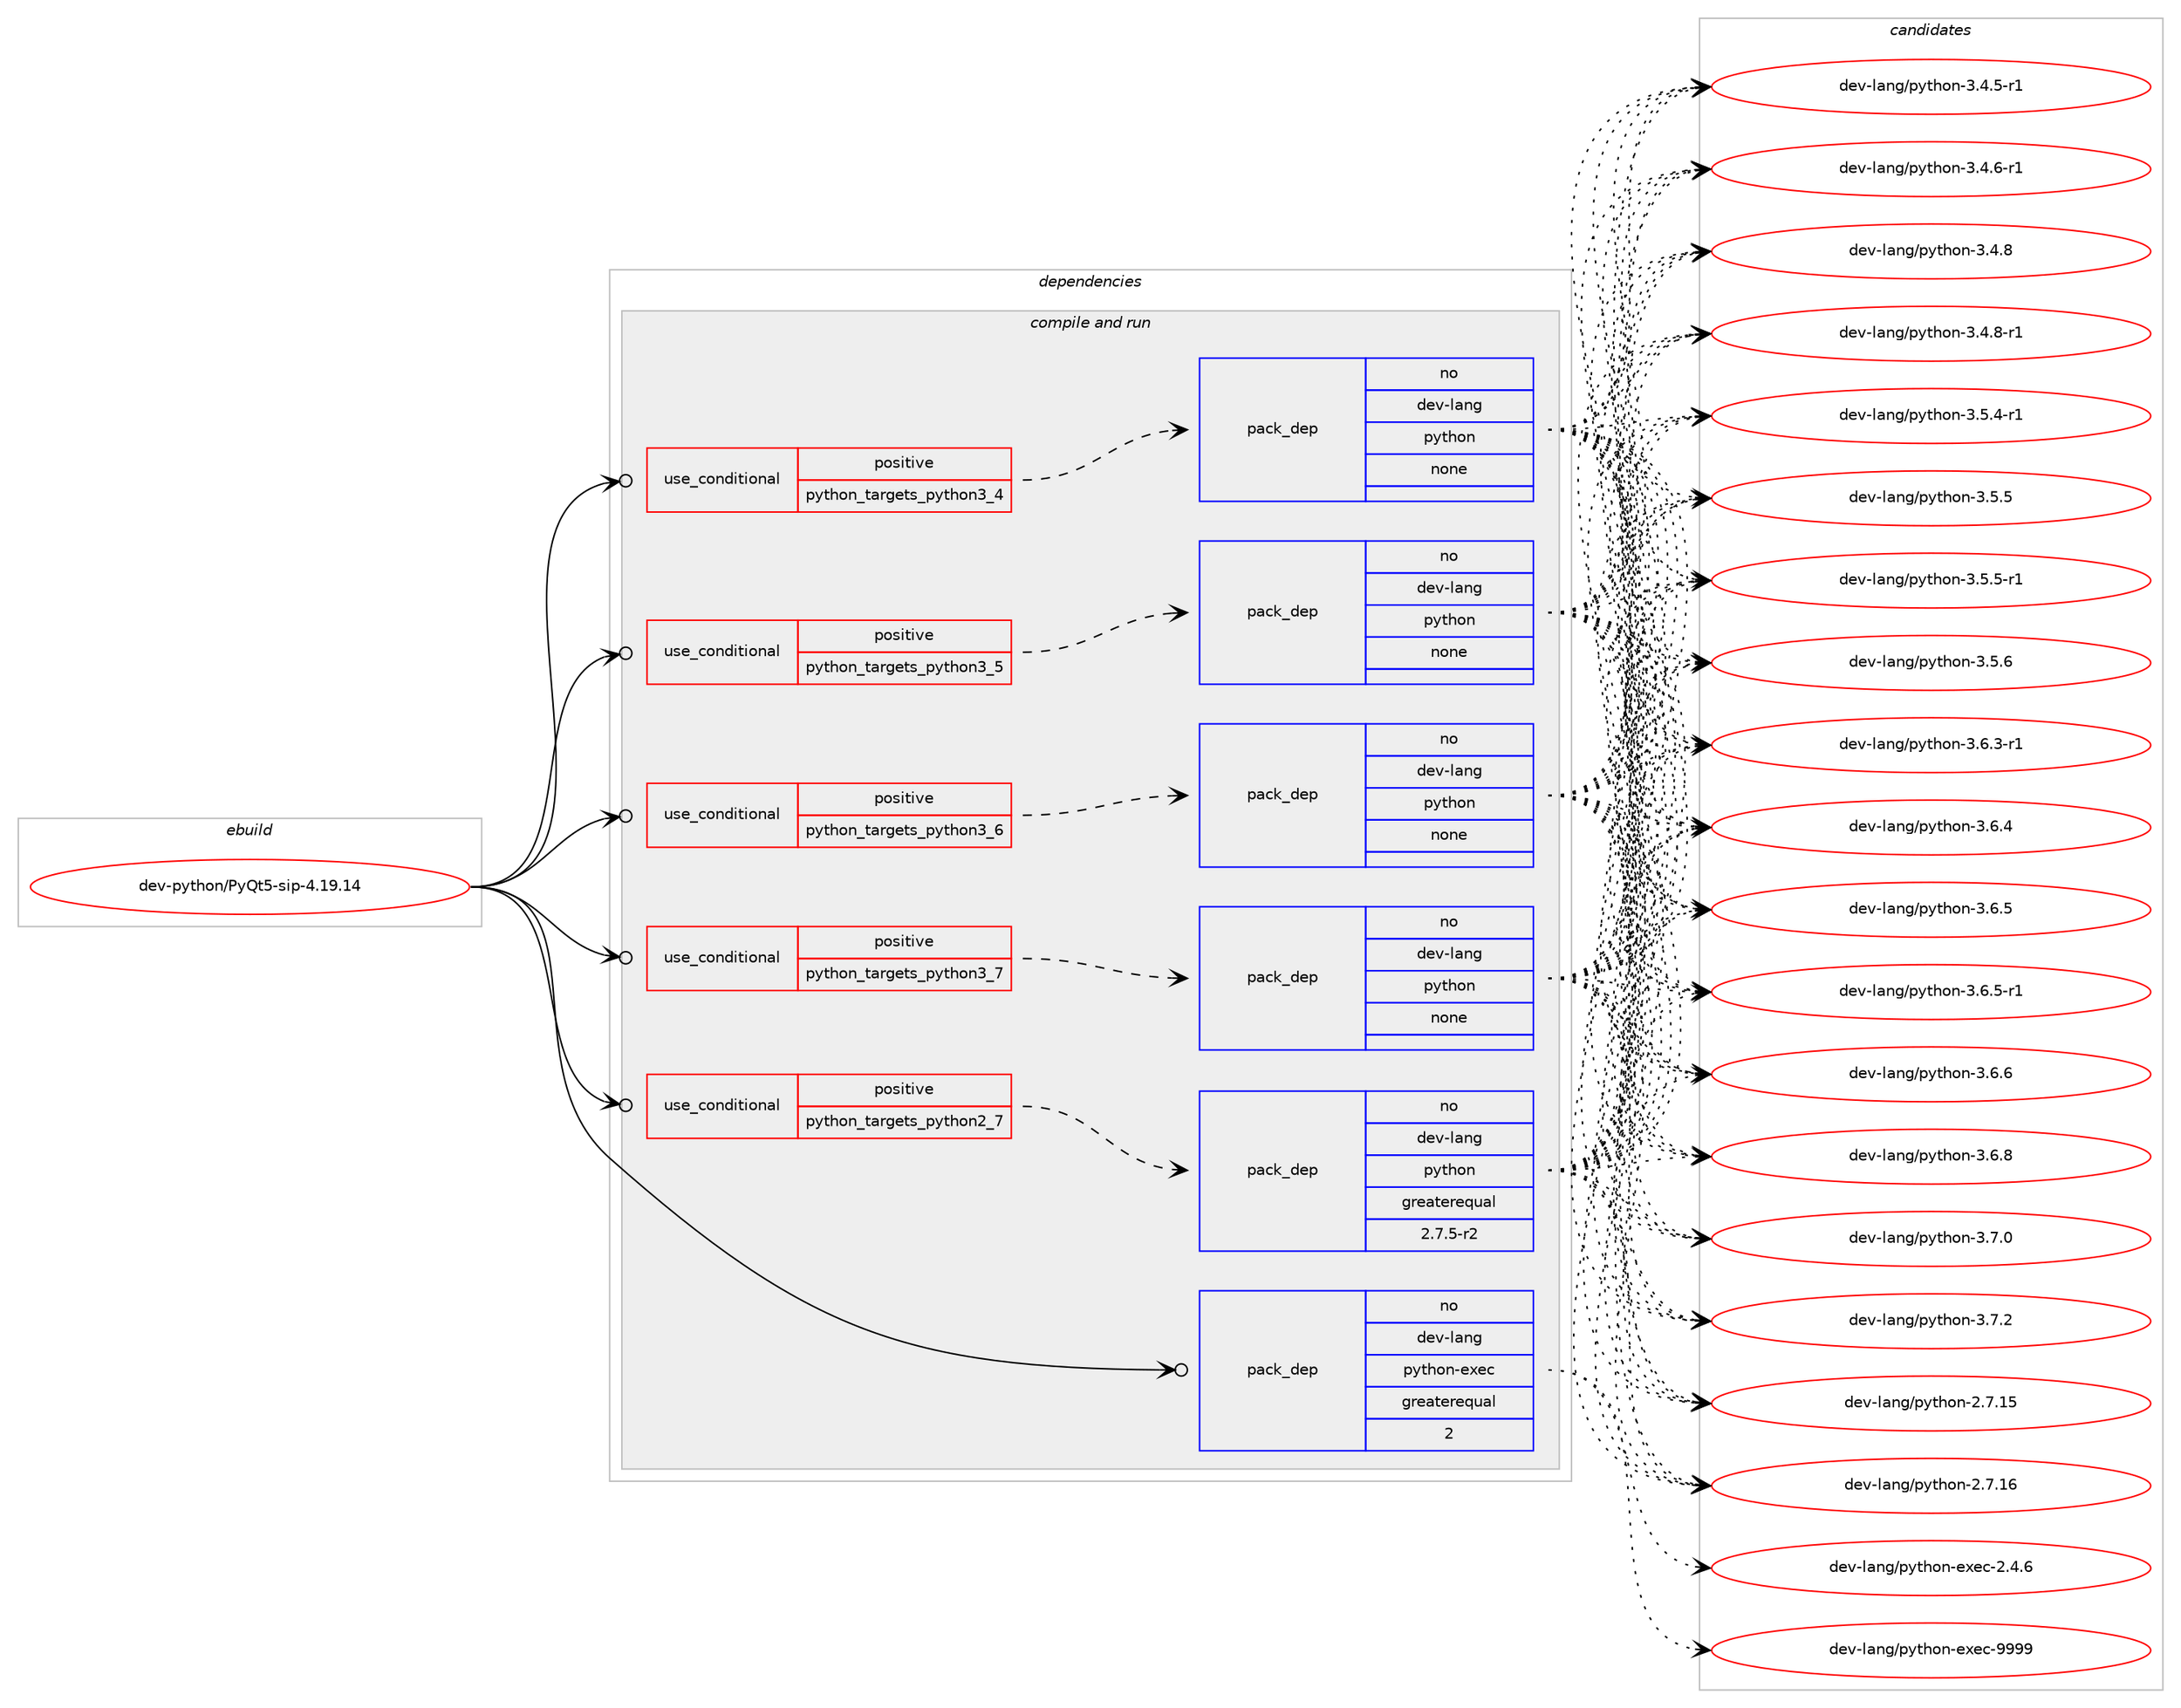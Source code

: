 digraph prolog {

# *************
# Graph options
# *************

newrank=true;
concentrate=true;
compound=true;
graph [rankdir=LR,fontname=Helvetica,fontsize=10,ranksep=1.5];#, ranksep=2.5, nodesep=0.2];
edge  [arrowhead=vee];
node  [fontname=Helvetica,fontsize=10];

# **********
# The ebuild
# **********

subgraph cluster_leftcol {
color=gray;
rank=same;
label=<<i>ebuild</i>>;
id [label="dev-python/PyQt5-sip-4.19.14", color=red, width=4, href="../dev-python/PyQt5-sip-4.19.14.svg"];
}

# ****************
# The dependencies
# ****************

subgraph cluster_midcol {
color=gray;
label=<<i>dependencies</i>>;
subgraph cluster_compile {
fillcolor="#eeeeee";
style=filled;
label=<<i>compile</i>>;
}
subgraph cluster_compileandrun {
fillcolor="#eeeeee";
style=filled;
label=<<i>compile and run</i>>;
subgraph cond370480 {
dependency1397300 [label=<<TABLE BORDER="0" CELLBORDER="1" CELLSPACING="0" CELLPADDING="4"><TR><TD ROWSPAN="3" CELLPADDING="10">use_conditional</TD></TR><TR><TD>positive</TD></TR><TR><TD>python_targets_python2_7</TD></TR></TABLE>>, shape=none, color=red];
subgraph pack1003596 {
dependency1397301 [label=<<TABLE BORDER="0" CELLBORDER="1" CELLSPACING="0" CELLPADDING="4" WIDTH="220"><TR><TD ROWSPAN="6" CELLPADDING="30">pack_dep</TD></TR><TR><TD WIDTH="110">no</TD></TR><TR><TD>dev-lang</TD></TR><TR><TD>python</TD></TR><TR><TD>greaterequal</TD></TR><TR><TD>2.7.5-r2</TD></TR></TABLE>>, shape=none, color=blue];
}
dependency1397300:e -> dependency1397301:w [weight=20,style="dashed",arrowhead="vee"];
}
id:e -> dependency1397300:w [weight=20,style="solid",arrowhead="odotvee"];
subgraph cond370481 {
dependency1397302 [label=<<TABLE BORDER="0" CELLBORDER="1" CELLSPACING="0" CELLPADDING="4"><TR><TD ROWSPAN="3" CELLPADDING="10">use_conditional</TD></TR><TR><TD>positive</TD></TR><TR><TD>python_targets_python3_4</TD></TR></TABLE>>, shape=none, color=red];
subgraph pack1003597 {
dependency1397303 [label=<<TABLE BORDER="0" CELLBORDER="1" CELLSPACING="0" CELLPADDING="4" WIDTH="220"><TR><TD ROWSPAN="6" CELLPADDING="30">pack_dep</TD></TR><TR><TD WIDTH="110">no</TD></TR><TR><TD>dev-lang</TD></TR><TR><TD>python</TD></TR><TR><TD>none</TD></TR><TR><TD></TD></TR></TABLE>>, shape=none, color=blue];
}
dependency1397302:e -> dependency1397303:w [weight=20,style="dashed",arrowhead="vee"];
}
id:e -> dependency1397302:w [weight=20,style="solid",arrowhead="odotvee"];
subgraph cond370482 {
dependency1397304 [label=<<TABLE BORDER="0" CELLBORDER="1" CELLSPACING="0" CELLPADDING="4"><TR><TD ROWSPAN="3" CELLPADDING="10">use_conditional</TD></TR><TR><TD>positive</TD></TR><TR><TD>python_targets_python3_5</TD></TR></TABLE>>, shape=none, color=red];
subgraph pack1003598 {
dependency1397305 [label=<<TABLE BORDER="0" CELLBORDER="1" CELLSPACING="0" CELLPADDING="4" WIDTH="220"><TR><TD ROWSPAN="6" CELLPADDING="30">pack_dep</TD></TR><TR><TD WIDTH="110">no</TD></TR><TR><TD>dev-lang</TD></TR><TR><TD>python</TD></TR><TR><TD>none</TD></TR><TR><TD></TD></TR></TABLE>>, shape=none, color=blue];
}
dependency1397304:e -> dependency1397305:w [weight=20,style="dashed",arrowhead="vee"];
}
id:e -> dependency1397304:w [weight=20,style="solid",arrowhead="odotvee"];
subgraph cond370483 {
dependency1397306 [label=<<TABLE BORDER="0" CELLBORDER="1" CELLSPACING="0" CELLPADDING="4"><TR><TD ROWSPAN="3" CELLPADDING="10">use_conditional</TD></TR><TR><TD>positive</TD></TR><TR><TD>python_targets_python3_6</TD></TR></TABLE>>, shape=none, color=red];
subgraph pack1003599 {
dependency1397307 [label=<<TABLE BORDER="0" CELLBORDER="1" CELLSPACING="0" CELLPADDING="4" WIDTH="220"><TR><TD ROWSPAN="6" CELLPADDING="30">pack_dep</TD></TR><TR><TD WIDTH="110">no</TD></TR><TR><TD>dev-lang</TD></TR><TR><TD>python</TD></TR><TR><TD>none</TD></TR><TR><TD></TD></TR></TABLE>>, shape=none, color=blue];
}
dependency1397306:e -> dependency1397307:w [weight=20,style="dashed",arrowhead="vee"];
}
id:e -> dependency1397306:w [weight=20,style="solid",arrowhead="odotvee"];
subgraph cond370484 {
dependency1397308 [label=<<TABLE BORDER="0" CELLBORDER="1" CELLSPACING="0" CELLPADDING="4"><TR><TD ROWSPAN="3" CELLPADDING="10">use_conditional</TD></TR><TR><TD>positive</TD></TR><TR><TD>python_targets_python3_7</TD></TR></TABLE>>, shape=none, color=red];
subgraph pack1003600 {
dependency1397309 [label=<<TABLE BORDER="0" CELLBORDER="1" CELLSPACING="0" CELLPADDING="4" WIDTH="220"><TR><TD ROWSPAN="6" CELLPADDING="30">pack_dep</TD></TR><TR><TD WIDTH="110">no</TD></TR><TR><TD>dev-lang</TD></TR><TR><TD>python</TD></TR><TR><TD>none</TD></TR><TR><TD></TD></TR></TABLE>>, shape=none, color=blue];
}
dependency1397308:e -> dependency1397309:w [weight=20,style="dashed",arrowhead="vee"];
}
id:e -> dependency1397308:w [weight=20,style="solid",arrowhead="odotvee"];
subgraph pack1003601 {
dependency1397310 [label=<<TABLE BORDER="0" CELLBORDER="1" CELLSPACING="0" CELLPADDING="4" WIDTH="220"><TR><TD ROWSPAN="6" CELLPADDING="30">pack_dep</TD></TR><TR><TD WIDTH="110">no</TD></TR><TR><TD>dev-lang</TD></TR><TR><TD>python-exec</TD></TR><TR><TD>greaterequal</TD></TR><TR><TD>2</TD></TR></TABLE>>, shape=none, color=blue];
}
id:e -> dependency1397310:w [weight=20,style="solid",arrowhead="odotvee"];
}
subgraph cluster_run {
fillcolor="#eeeeee";
style=filled;
label=<<i>run</i>>;
}
}

# **************
# The candidates
# **************

subgraph cluster_choices {
rank=same;
color=gray;
label=<<i>candidates</i>>;

subgraph choice1003596 {
color=black;
nodesep=1;
choice10010111845108971101034711212111610411111045504655464953 [label="dev-lang/python-2.7.15", color=red, width=4,href="../dev-lang/python-2.7.15.svg"];
choice10010111845108971101034711212111610411111045504655464954 [label="dev-lang/python-2.7.16", color=red, width=4,href="../dev-lang/python-2.7.16.svg"];
choice1001011184510897110103471121211161041111104551465246534511449 [label="dev-lang/python-3.4.5-r1", color=red, width=4,href="../dev-lang/python-3.4.5-r1.svg"];
choice1001011184510897110103471121211161041111104551465246544511449 [label="dev-lang/python-3.4.6-r1", color=red, width=4,href="../dev-lang/python-3.4.6-r1.svg"];
choice100101118451089711010347112121116104111110455146524656 [label="dev-lang/python-3.4.8", color=red, width=4,href="../dev-lang/python-3.4.8.svg"];
choice1001011184510897110103471121211161041111104551465246564511449 [label="dev-lang/python-3.4.8-r1", color=red, width=4,href="../dev-lang/python-3.4.8-r1.svg"];
choice1001011184510897110103471121211161041111104551465346524511449 [label="dev-lang/python-3.5.4-r1", color=red, width=4,href="../dev-lang/python-3.5.4-r1.svg"];
choice100101118451089711010347112121116104111110455146534653 [label="dev-lang/python-3.5.5", color=red, width=4,href="../dev-lang/python-3.5.5.svg"];
choice1001011184510897110103471121211161041111104551465346534511449 [label="dev-lang/python-3.5.5-r1", color=red, width=4,href="../dev-lang/python-3.5.5-r1.svg"];
choice100101118451089711010347112121116104111110455146534654 [label="dev-lang/python-3.5.6", color=red, width=4,href="../dev-lang/python-3.5.6.svg"];
choice1001011184510897110103471121211161041111104551465446514511449 [label="dev-lang/python-3.6.3-r1", color=red, width=4,href="../dev-lang/python-3.6.3-r1.svg"];
choice100101118451089711010347112121116104111110455146544652 [label="dev-lang/python-3.6.4", color=red, width=4,href="../dev-lang/python-3.6.4.svg"];
choice100101118451089711010347112121116104111110455146544653 [label="dev-lang/python-3.6.5", color=red, width=4,href="../dev-lang/python-3.6.5.svg"];
choice1001011184510897110103471121211161041111104551465446534511449 [label="dev-lang/python-3.6.5-r1", color=red, width=4,href="../dev-lang/python-3.6.5-r1.svg"];
choice100101118451089711010347112121116104111110455146544654 [label="dev-lang/python-3.6.6", color=red, width=4,href="../dev-lang/python-3.6.6.svg"];
choice100101118451089711010347112121116104111110455146544656 [label="dev-lang/python-3.6.8", color=red, width=4,href="../dev-lang/python-3.6.8.svg"];
choice100101118451089711010347112121116104111110455146554648 [label="dev-lang/python-3.7.0", color=red, width=4,href="../dev-lang/python-3.7.0.svg"];
choice100101118451089711010347112121116104111110455146554650 [label="dev-lang/python-3.7.2", color=red, width=4,href="../dev-lang/python-3.7.2.svg"];
dependency1397301:e -> choice10010111845108971101034711212111610411111045504655464953:w [style=dotted,weight="100"];
dependency1397301:e -> choice10010111845108971101034711212111610411111045504655464954:w [style=dotted,weight="100"];
dependency1397301:e -> choice1001011184510897110103471121211161041111104551465246534511449:w [style=dotted,weight="100"];
dependency1397301:e -> choice1001011184510897110103471121211161041111104551465246544511449:w [style=dotted,weight="100"];
dependency1397301:e -> choice100101118451089711010347112121116104111110455146524656:w [style=dotted,weight="100"];
dependency1397301:e -> choice1001011184510897110103471121211161041111104551465246564511449:w [style=dotted,weight="100"];
dependency1397301:e -> choice1001011184510897110103471121211161041111104551465346524511449:w [style=dotted,weight="100"];
dependency1397301:e -> choice100101118451089711010347112121116104111110455146534653:w [style=dotted,weight="100"];
dependency1397301:e -> choice1001011184510897110103471121211161041111104551465346534511449:w [style=dotted,weight="100"];
dependency1397301:e -> choice100101118451089711010347112121116104111110455146534654:w [style=dotted,weight="100"];
dependency1397301:e -> choice1001011184510897110103471121211161041111104551465446514511449:w [style=dotted,weight="100"];
dependency1397301:e -> choice100101118451089711010347112121116104111110455146544652:w [style=dotted,weight="100"];
dependency1397301:e -> choice100101118451089711010347112121116104111110455146544653:w [style=dotted,weight="100"];
dependency1397301:e -> choice1001011184510897110103471121211161041111104551465446534511449:w [style=dotted,weight="100"];
dependency1397301:e -> choice100101118451089711010347112121116104111110455146544654:w [style=dotted,weight="100"];
dependency1397301:e -> choice100101118451089711010347112121116104111110455146544656:w [style=dotted,weight="100"];
dependency1397301:e -> choice100101118451089711010347112121116104111110455146554648:w [style=dotted,weight="100"];
dependency1397301:e -> choice100101118451089711010347112121116104111110455146554650:w [style=dotted,weight="100"];
}
subgraph choice1003597 {
color=black;
nodesep=1;
choice10010111845108971101034711212111610411111045504655464953 [label="dev-lang/python-2.7.15", color=red, width=4,href="../dev-lang/python-2.7.15.svg"];
choice10010111845108971101034711212111610411111045504655464954 [label="dev-lang/python-2.7.16", color=red, width=4,href="../dev-lang/python-2.7.16.svg"];
choice1001011184510897110103471121211161041111104551465246534511449 [label="dev-lang/python-3.4.5-r1", color=red, width=4,href="../dev-lang/python-3.4.5-r1.svg"];
choice1001011184510897110103471121211161041111104551465246544511449 [label="dev-lang/python-3.4.6-r1", color=red, width=4,href="../dev-lang/python-3.4.6-r1.svg"];
choice100101118451089711010347112121116104111110455146524656 [label="dev-lang/python-3.4.8", color=red, width=4,href="../dev-lang/python-3.4.8.svg"];
choice1001011184510897110103471121211161041111104551465246564511449 [label="dev-lang/python-3.4.8-r1", color=red, width=4,href="../dev-lang/python-3.4.8-r1.svg"];
choice1001011184510897110103471121211161041111104551465346524511449 [label="dev-lang/python-3.5.4-r1", color=red, width=4,href="../dev-lang/python-3.5.4-r1.svg"];
choice100101118451089711010347112121116104111110455146534653 [label="dev-lang/python-3.5.5", color=red, width=4,href="../dev-lang/python-3.5.5.svg"];
choice1001011184510897110103471121211161041111104551465346534511449 [label="dev-lang/python-3.5.5-r1", color=red, width=4,href="../dev-lang/python-3.5.5-r1.svg"];
choice100101118451089711010347112121116104111110455146534654 [label="dev-lang/python-3.5.6", color=red, width=4,href="../dev-lang/python-3.5.6.svg"];
choice1001011184510897110103471121211161041111104551465446514511449 [label="dev-lang/python-3.6.3-r1", color=red, width=4,href="../dev-lang/python-3.6.3-r1.svg"];
choice100101118451089711010347112121116104111110455146544652 [label="dev-lang/python-3.6.4", color=red, width=4,href="../dev-lang/python-3.6.4.svg"];
choice100101118451089711010347112121116104111110455146544653 [label="dev-lang/python-3.6.5", color=red, width=4,href="../dev-lang/python-3.6.5.svg"];
choice1001011184510897110103471121211161041111104551465446534511449 [label="dev-lang/python-3.6.5-r1", color=red, width=4,href="../dev-lang/python-3.6.5-r1.svg"];
choice100101118451089711010347112121116104111110455146544654 [label="dev-lang/python-3.6.6", color=red, width=4,href="../dev-lang/python-3.6.6.svg"];
choice100101118451089711010347112121116104111110455146544656 [label="dev-lang/python-3.6.8", color=red, width=4,href="../dev-lang/python-3.6.8.svg"];
choice100101118451089711010347112121116104111110455146554648 [label="dev-lang/python-3.7.0", color=red, width=4,href="../dev-lang/python-3.7.0.svg"];
choice100101118451089711010347112121116104111110455146554650 [label="dev-lang/python-3.7.2", color=red, width=4,href="../dev-lang/python-3.7.2.svg"];
dependency1397303:e -> choice10010111845108971101034711212111610411111045504655464953:w [style=dotted,weight="100"];
dependency1397303:e -> choice10010111845108971101034711212111610411111045504655464954:w [style=dotted,weight="100"];
dependency1397303:e -> choice1001011184510897110103471121211161041111104551465246534511449:w [style=dotted,weight="100"];
dependency1397303:e -> choice1001011184510897110103471121211161041111104551465246544511449:w [style=dotted,weight="100"];
dependency1397303:e -> choice100101118451089711010347112121116104111110455146524656:w [style=dotted,weight="100"];
dependency1397303:e -> choice1001011184510897110103471121211161041111104551465246564511449:w [style=dotted,weight="100"];
dependency1397303:e -> choice1001011184510897110103471121211161041111104551465346524511449:w [style=dotted,weight="100"];
dependency1397303:e -> choice100101118451089711010347112121116104111110455146534653:w [style=dotted,weight="100"];
dependency1397303:e -> choice1001011184510897110103471121211161041111104551465346534511449:w [style=dotted,weight="100"];
dependency1397303:e -> choice100101118451089711010347112121116104111110455146534654:w [style=dotted,weight="100"];
dependency1397303:e -> choice1001011184510897110103471121211161041111104551465446514511449:w [style=dotted,weight="100"];
dependency1397303:e -> choice100101118451089711010347112121116104111110455146544652:w [style=dotted,weight="100"];
dependency1397303:e -> choice100101118451089711010347112121116104111110455146544653:w [style=dotted,weight="100"];
dependency1397303:e -> choice1001011184510897110103471121211161041111104551465446534511449:w [style=dotted,weight="100"];
dependency1397303:e -> choice100101118451089711010347112121116104111110455146544654:w [style=dotted,weight="100"];
dependency1397303:e -> choice100101118451089711010347112121116104111110455146544656:w [style=dotted,weight="100"];
dependency1397303:e -> choice100101118451089711010347112121116104111110455146554648:w [style=dotted,weight="100"];
dependency1397303:e -> choice100101118451089711010347112121116104111110455146554650:w [style=dotted,weight="100"];
}
subgraph choice1003598 {
color=black;
nodesep=1;
choice10010111845108971101034711212111610411111045504655464953 [label="dev-lang/python-2.7.15", color=red, width=4,href="../dev-lang/python-2.7.15.svg"];
choice10010111845108971101034711212111610411111045504655464954 [label="dev-lang/python-2.7.16", color=red, width=4,href="../dev-lang/python-2.7.16.svg"];
choice1001011184510897110103471121211161041111104551465246534511449 [label="dev-lang/python-3.4.5-r1", color=red, width=4,href="../dev-lang/python-3.4.5-r1.svg"];
choice1001011184510897110103471121211161041111104551465246544511449 [label="dev-lang/python-3.4.6-r1", color=red, width=4,href="../dev-lang/python-3.4.6-r1.svg"];
choice100101118451089711010347112121116104111110455146524656 [label="dev-lang/python-3.4.8", color=red, width=4,href="../dev-lang/python-3.4.8.svg"];
choice1001011184510897110103471121211161041111104551465246564511449 [label="dev-lang/python-3.4.8-r1", color=red, width=4,href="../dev-lang/python-3.4.8-r1.svg"];
choice1001011184510897110103471121211161041111104551465346524511449 [label="dev-lang/python-3.5.4-r1", color=red, width=4,href="../dev-lang/python-3.5.4-r1.svg"];
choice100101118451089711010347112121116104111110455146534653 [label="dev-lang/python-3.5.5", color=red, width=4,href="../dev-lang/python-3.5.5.svg"];
choice1001011184510897110103471121211161041111104551465346534511449 [label="dev-lang/python-3.5.5-r1", color=red, width=4,href="../dev-lang/python-3.5.5-r1.svg"];
choice100101118451089711010347112121116104111110455146534654 [label="dev-lang/python-3.5.6", color=red, width=4,href="../dev-lang/python-3.5.6.svg"];
choice1001011184510897110103471121211161041111104551465446514511449 [label="dev-lang/python-3.6.3-r1", color=red, width=4,href="../dev-lang/python-3.6.3-r1.svg"];
choice100101118451089711010347112121116104111110455146544652 [label="dev-lang/python-3.6.4", color=red, width=4,href="../dev-lang/python-3.6.4.svg"];
choice100101118451089711010347112121116104111110455146544653 [label="dev-lang/python-3.6.5", color=red, width=4,href="../dev-lang/python-3.6.5.svg"];
choice1001011184510897110103471121211161041111104551465446534511449 [label="dev-lang/python-3.6.5-r1", color=red, width=4,href="../dev-lang/python-3.6.5-r1.svg"];
choice100101118451089711010347112121116104111110455146544654 [label="dev-lang/python-3.6.6", color=red, width=4,href="../dev-lang/python-3.6.6.svg"];
choice100101118451089711010347112121116104111110455146544656 [label="dev-lang/python-3.6.8", color=red, width=4,href="../dev-lang/python-3.6.8.svg"];
choice100101118451089711010347112121116104111110455146554648 [label="dev-lang/python-3.7.0", color=red, width=4,href="../dev-lang/python-3.7.0.svg"];
choice100101118451089711010347112121116104111110455146554650 [label="dev-lang/python-3.7.2", color=red, width=4,href="../dev-lang/python-3.7.2.svg"];
dependency1397305:e -> choice10010111845108971101034711212111610411111045504655464953:w [style=dotted,weight="100"];
dependency1397305:e -> choice10010111845108971101034711212111610411111045504655464954:w [style=dotted,weight="100"];
dependency1397305:e -> choice1001011184510897110103471121211161041111104551465246534511449:w [style=dotted,weight="100"];
dependency1397305:e -> choice1001011184510897110103471121211161041111104551465246544511449:w [style=dotted,weight="100"];
dependency1397305:e -> choice100101118451089711010347112121116104111110455146524656:w [style=dotted,weight="100"];
dependency1397305:e -> choice1001011184510897110103471121211161041111104551465246564511449:w [style=dotted,weight="100"];
dependency1397305:e -> choice1001011184510897110103471121211161041111104551465346524511449:w [style=dotted,weight="100"];
dependency1397305:e -> choice100101118451089711010347112121116104111110455146534653:w [style=dotted,weight="100"];
dependency1397305:e -> choice1001011184510897110103471121211161041111104551465346534511449:w [style=dotted,weight="100"];
dependency1397305:e -> choice100101118451089711010347112121116104111110455146534654:w [style=dotted,weight="100"];
dependency1397305:e -> choice1001011184510897110103471121211161041111104551465446514511449:w [style=dotted,weight="100"];
dependency1397305:e -> choice100101118451089711010347112121116104111110455146544652:w [style=dotted,weight="100"];
dependency1397305:e -> choice100101118451089711010347112121116104111110455146544653:w [style=dotted,weight="100"];
dependency1397305:e -> choice1001011184510897110103471121211161041111104551465446534511449:w [style=dotted,weight="100"];
dependency1397305:e -> choice100101118451089711010347112121116104111110455146544654:w [style=dotted,weight="100"];
dependency1397305:e -> choice100101118451089711010347112121116104111110455146544656:w [style=dotted,weight="100"];
dependency1397305:e -> choice100101118451089711010347112121116104111110455146554648:w [style=dotted,weight="100"];
dependency1397305:e -> choice100101118451089711010347112121116104111110455146554650:w [style=dotted,weight="100"];
}
subgraph choice1003599 {
color=black;
nodesep=1;
choice10010111845108971101034711212111610411111045504655464953 [label="dev-lang/python-2.7.15", color=red, width=4,href="../dev-lang/python-2.7.15.svg"];
choice10010111845108971101034711212111610411111045504655464954 [label="dev-lang/python-2.7.16", color=red, width=4,href="../dev-lang/python-2.7.16.svg"];
choice1001011184510897110103471121211161041111104551465246534511449 [label="dev-lang/python-3.4.5-r1", color=red, width=4,href="../dev-lang/python-3.4.5-r1.svg"];
choice1001011184510897110103471121211161041111104551465246544511449 [label="dev-lang/python-3.4.6-r1", color=red, width=4,href="../dev-lang/python-3.4.6-r1.svg"];
choice100101118451089711010347112121116104111110455146524656 [label="dev-lang/python-3.4.8", color=red, width=4,href="../dev-lang/python-3.4.8.svg"];
choice1001011184510897110103471121211161041111104551465246564511449 [label="dev-lang/python-3.4.8-r1", color=red, width=4,href="../dev-lang/python-3.4.8-r1.svg"];
choice1001011184510897110103471121211161041111104551465346524511449 [label="dev-lang/python-3.5.4-r1", color=red, width=4,href="../dev-lang/python-3.5.4-r1.svg"];
choice100101118451089711010347112121116104111110455146534653 [label="dev-lang/python-3.5.5", color=red, width=4,href="../dev-lang/python-3.5.5.svg"];
choice1001011184510897110103471121211161041111104551465346534511449 [label="dev-lang/python-3.5.5-r1", color=red, width=4,href="../dev-lang/python-3.5.5-r1.svg"];
choice100101118451089711010347112121116104111110455146534654 [label="dev-lang/python-3.5.6", color=red, width=4,href="../dev-lang/python-3.5.6.svg"];
choice1001011184510897110103471121211161041111104551465446514511449 [label="dev-lang/python-3.6.3-r1", color=red, width=4,href="../dev-lang/python-3.6.3-r1.svg"];
choice100101118451089711010347112121116104111110455146544652 [label="dev-lang/python-3.6.4", color=red, width=4,href="../dev-lang/python-3.6.4.svg"];
choice100101118451089711010347112121116104111110455146544653 [label="dev-lang/python-3.6.5", color=red, width=4,href="../dev-lang/python-3.6.5.svg"];
choice1001011184510897110103471121211161041111104551465446534511449 [label="dev-lang/python-3.6.5-r1", color=red, width=4,href="../dev-lang/python-3.6.5-r1.svg"];
choice100101118451089711010347112121116104111110455146544654 [label="dev-lang/python-3.6.6", color=red, width=4,href="../dev-lang/python-3.6.6.svg"];
choice100101118451089711010347112121116104111110455146544656 [label="dev-lang/python-3.6.8", color=red, width=4,href="../dev-lang/python-3.6.8.svg"];
choice100101118451089711010347112121116104111110455146554648 [label="dev-lang/python-3.7.0", color=red, width=4,href="../dev-lang/python-3.7.0.svg"];
choice100101118451089711010347112121116104111110455146554650 [label="dev-lang/python-3.7.2", color=red, width=4,href="../dev-lang/python-3.7.2.svg"];
dependency1397307:e -> choice10010111845108971101034711212111610411111045504655464953:w [style=dotted,weight="100"];
dependency1397307:e -> choice10010111845108971101034711212111610411111045504655464954:w [style=dotted,weight="100"];
dependency1397307:e -> choice1001011184510897110103471121211161041111104551465246534511449:w [style=dotted,weight="100"];
dependency1397307:e -> choice1001011184510897110103471121211161041111104551465246544511449:w [style=dotted,weight="100"];
dependency1397307:e -> choice100101118451089711010347112121116104111110455146524656:w [style=dotted,weight="100"];
dependency1397307:e -> choice1001011184510897110103471121211161041111104551465246564511449:w [style=dotted,weight="100"];
dependency1397307:e -> choice1001011184510897110103471121211161041111104551465346524511449:w [style=dotted,weight="100"];
dependency1397307:e -> choice100101118451089711010347112121116104111110455146534653:w [style=dotted,weight="100"];
dependency1397307:e -> choice1001011184510897110103471121211161041111104551465346534511449:w [style=dotted,weight="100"];
dependency1397307:e -> choice100101118451089711010347112121116104111110455146534654:w [style=dotted,weight="100"];
dependency1397307:e -> choice1001011184510897110103471121211161041111104551465446514511449:w [style=dotted,weight="100"];
dependency1397307:e -> choice100101118451089711010347112121116104111110455146544652:w [style=dotted,weight="100"];
dependency1397307:e -> choice100101118451089711010347112121116104111110455146544653:w [style=dotted,weight="100"];
dependency1397307:e -> choice1001011184510897110103471121211161041111104551465446534511449:w [style=dotted,weight="100"];
dependency1397307:e -> choice100101118451089711010347112121116104111110455146544654:w [style=dotted,weight="100"];
dependency1397307:e -> choice100101118451089711010347112121116104111110455146544656:w [style=dotted,weight="100"];
dependency1397307:e -> choice100101118451089711010347112121116104111110455146554648:w [style=dotted,weight="100"];
dependency1397307:e -> choice100101118451089711010347112121116104111110455146554650:w [style=dotted,weight="100"];
}
subgraph choice1003600 {
color=black;
nodesep=1;
choice10010111845108971101034711212111610411111045504655464953 [label="dev-lang/python-2.7.15", color=red, width=4,href="../dev-lang/python-2.7.15.svg"];
choice10010111845108971101034711212111610411111045504655464954 [label="dev-lang/python-2.7.16", color=red, width=4,href="../dev-lang/python-2.7.16.svg"];
choice1001011184510897110103471121211161041111104551465246534511449 [label="dev-lang/python-3.4.5-r1", color=red, width=4,href="../dev-lang/python-3.4.5-r1.svg"];
choice1001011184510897110103471121211161041111104551465246544511449 [label="dev-lang/python-3.4.6-r1", color=red, width=4,href="../dev-lang/python-3.4.6-r1.svg"];
choice100101118451089711010347112121116104111110455146524656 [label="dev-lang/python-3.4.8", color=red, width=4,href="../dev-lang/python-3.4.8.svg"];
choice1001011184510897110103471121211161041111104551465246564511449 [label="dev-lang/python-3.4.8-r1", color=red, width=4,href="../dev-lang/python-3.4.8-r1.svg"];
choice1001011184510897110103471121211161041111104551465346524511449 [label="dev-lang/python-3.5.4-r1", color=red, width=4,href="../dev-lang/python-3.5.4-r1.svg"];
choice100101118451089711010347112121116104111110455146534653 [label="dev-lang/python-3.5.5", color=red, width=4,href="../dev-lang/python-3.5.5.svg"];
choice1001011184510897110103471121211161041111104551465346534511449 [label="dev-lang/python-3.5.5-r1", color=red, width=4,href="../dev-lang/python-3.5.5-r1.svg"];
choice100101118451089711010347112121116104111110455146534654 [label="dev-lang/python-3.5.6", color=red, width=4,href="../dev-lang/python-3.5.6.svg"];
choice1001011184510897110103471121211161041111104551465446514511449 [label="dev-lang/python-3.6.3-r1", color=red, width=4,href="../dev-lang/python-3.6.3-r1.svg"];
choice100101118451089711010347112121116104111110455146544652 [label="dev-lang/python-3.6.4", color=red, width=4,href="../dev-lang/python-3.6.4.svg"];
choice100101118451089711010347112121116104111110455146544653 [label="dev-lang/python-3.6.5", color=red, width=4,href="../dev-lang/python-3.6.5.svg"];
choice1001011184510897110103471121211161041111104551465446534511449 [label="dev-lang/python-3.6.5-r1", color=red, width=4,href="../dev-lang/python-3.6.5-r1.svg"];
choice100101118451089711010347112121116104111110455146544654 [label="dev-lang/python-3.6.6", color=red, width=4,href="../dev-lang/python-3.6.6.svg"];
choice100101118451089711010347112121116104111110455146544656 [label="dev-lang/python-3.6.8", color=red, width=4,href="../dev-lang/python-3.6.8.svg"];
choice100101118451089711010347112121116104111110455146554648 [label="dev-lang/python-3.7.0", color=red, width=4,href="../dev-lang/python-3.7.0.svg"];
choice100101118451089711010347112121116104111110455146554650 [label="dev-lang/python-3.7.2", color=red, width=4,href="../dev-lang/python-3.7.2.svg"];
dependency1397309:e -> choice10010111845108971101034711212111610411111045504655464953:w [style=dotted,weight="100"];
dependency1397309:e -> choice10010111845108971101034711212111610411111045504655464954:w [style=dotted,weight="100"];
dependency1397309:e -> choice1001011184510897110103471121211161041111104551465246534511449:w [style=dotted,weight="100"];
dependency1397309:e -> choice1001011184510897110103471121211161041111104551465246544511449:w [style=dotted,weight="100"];
dependency1397309:e -> choice100101118451089711010347112121116104111110455146524656:w [style=dotted,weight="100"];
dependency1397309:e -> choice1001011184510897110103471121211161041111104551465246564511449:w [style=dotted,weight="100"];
dependency1397309:e -> choice1001011184510897110103471121211161041111104551465346524511449:w [style=dotted,weight="100"];
dependency1397309:e -> choice100101118451089711010347112121116104111110455146534653:w [style=dotted,weight="100"];
dependency1397309:e -> choice1001011184510897110103471121211161041111104551465346534511449:w [style=dotted,weight="100"];
dependency1397309:e -> choice100101118451089711010347112121116104111110455146534654:w [style=dotted,weight="100"];
dependency1397309:e -> choice1001011184510897110103471121211161041111104551465446514511449:w [style=dotted,weight="100"];
dependency1397309:e -> choice100101118451089711010347112121116104111110455146544652:w [style=dotted,weight="100"];
dependency1397309:e -> choice100101118451089711010347112121116104111110455146544653:w [style=dotted,weight="100"];
dependency1397309:e -> choice1001011184510897110103471121211161041111104551465446534511449:w [style=dotted,weight="100"];
dependency1397309:e -> choice100101118451089711010347112121116104111110455146544654:w [style=dotted,weight="100"];
dependency1397309:e -> choice100101118451089711010347112121116104111110455146544656:w [style=dotted,weight="100"];
dependency1397309:e -> choice100101118451089711010347112121116104111110455146554648:w [style=dotted,weight="100"];
dependency1397309:e -> choice100101118451089711010347112121116104111110455146554650:w [style=dotted,weight="100"];
}
subgraph choice1003601 {
color=black;
nodesep=1;
choice1001011184510897110103471121211161041111104510112010199455046524654 [label="dev-lang/python-exec-2.4.6", color=red, width=4,href="../dev-lang/python-exec-2.4.6.svg"];
choice10010111845108971101034711212111610411111045101120101994557575757 [label="dev-lang/python-exec-9999", color=red, width=4,href="../dev-lang/python-exec-9999.svg"];
dependency1397310:e -> choice1001011184510897110103471121211161041111104510112010199455046524654:w [style=dotted,weight="100"];
dependency1397310:e -> choice10010111845108971101034711212111610411111045101120101994557575757:w [style=dotted,weight="100"];
}
}

}
